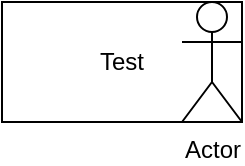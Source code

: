 <mxfile version="13.9.9" type="github">
  <diagram id="a-Lp3UTLZBWRWdUnVJo_" name="Page-1">
    <mxGraphModel dx="1325" dy="821" grid="1" gridSize="10" guides="1" tooltips="1" connect="1" arrows="1" fold="1" page="1" pageScale="1" pageWidth="827" pageHeight="1169" math="0" shadow="0">
      <root>
        <mxCell id="0" />
        <mxCell id="1" parent="0" />
        <mxCell id="aO3lcwmcy_ta9QV4zkQr-1" value="Test" style="rounded=0;whiteSpace=wrap;html=1;" vertex="1" parent="1">
          <mxGeometry x="294" y="170" width="120" height="60" as="geometry" />
        </mxCell>
        <mxCell id="aO3lcwmcy_ta9QV4zkQr-2" value="Actor" style="shape=umlActor;verticalLabelPosition=bottom;verticalAlign=top;html=1;outlineConnect=0;" vertex="1" parent="1">
          <mxGeometry x="384" y="170" width="30" height="60" as="geometry" />
        </mxCell>
      </root>
    </mxGraphModel>
  </diagram>
</mxfile>
